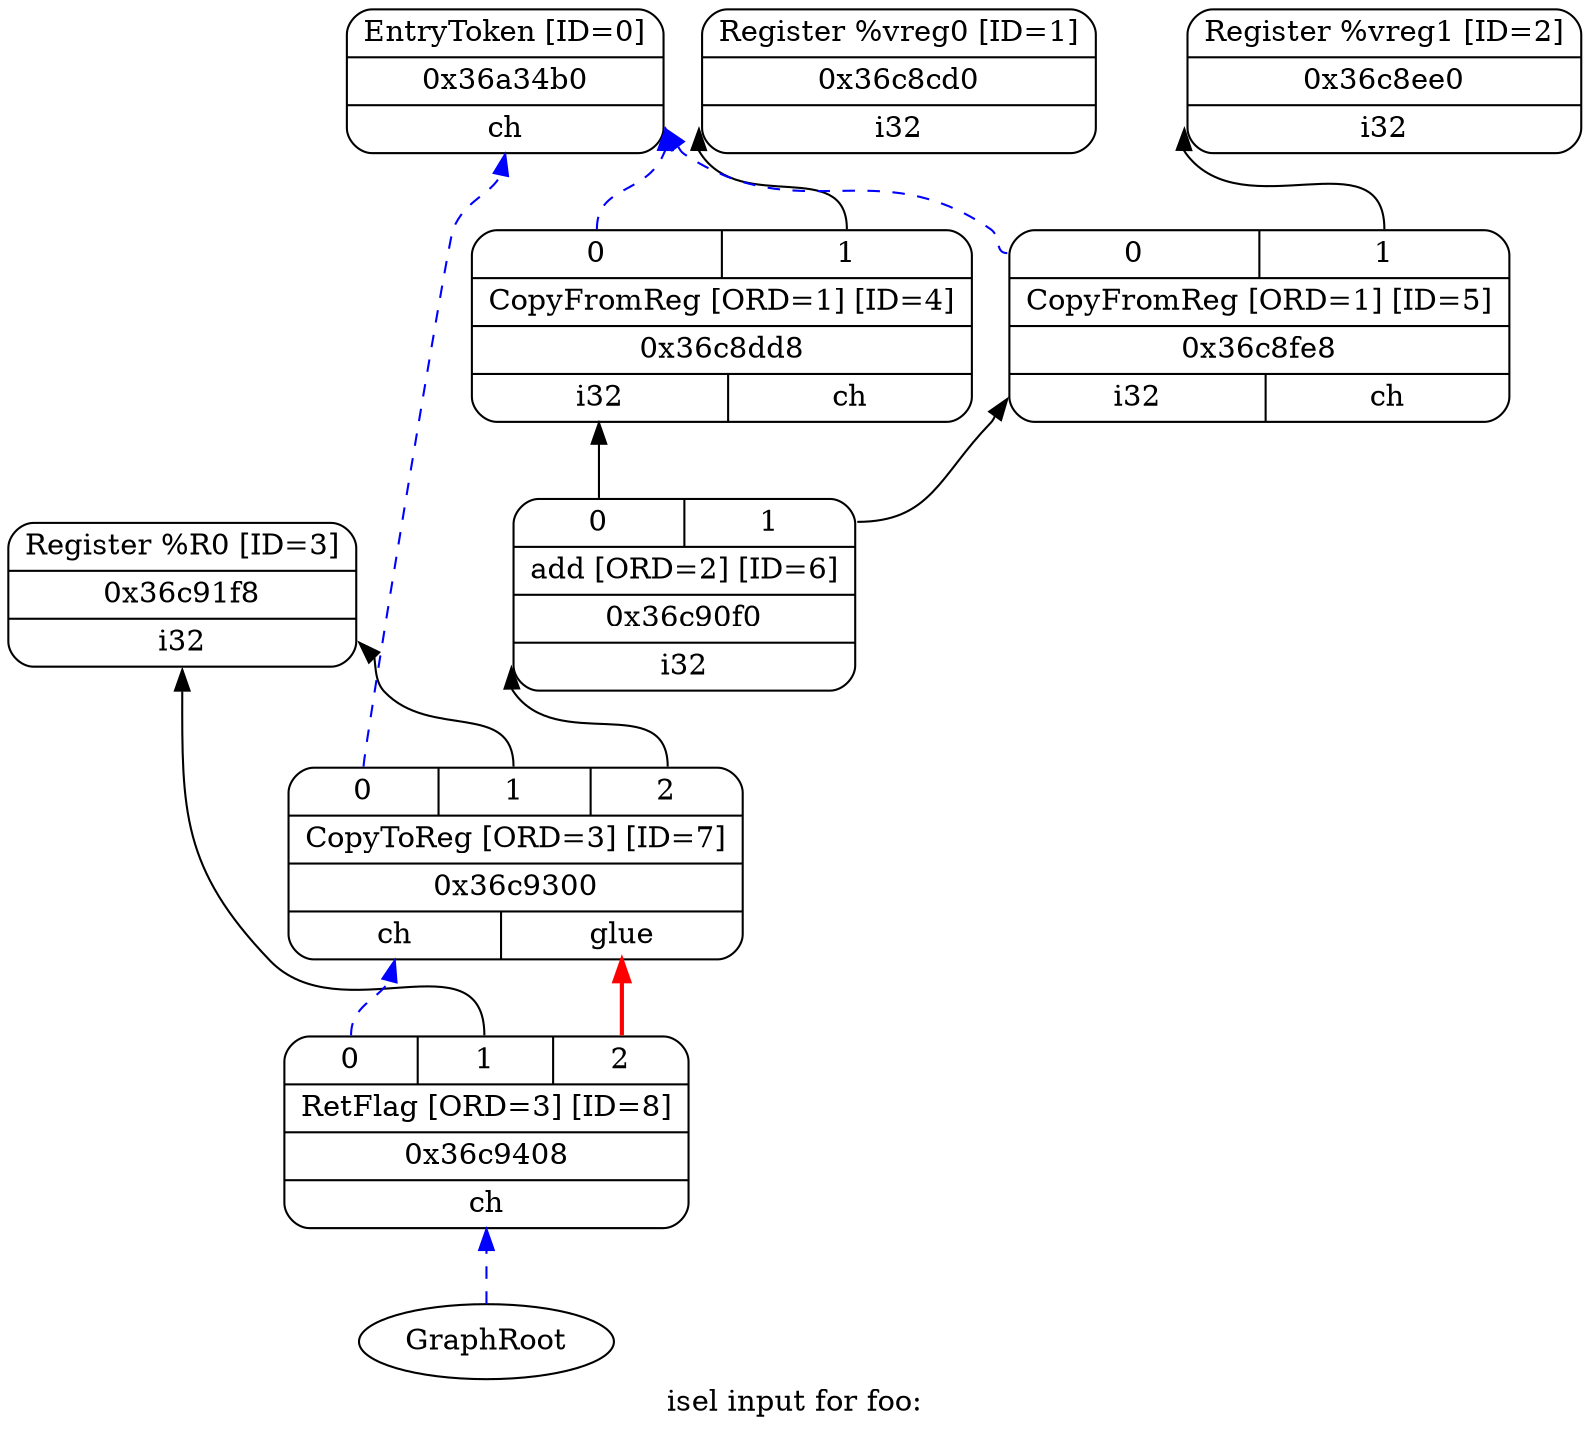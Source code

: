 digraph "isel input for foo:" {
	rankdir="BT";
	label="isel input for foo:";

	Node0x36a34b0 [shape=record,shape=Mrecord,label="{EntryToken [ID=0]|0x36a34b0|{<d0>ch}}"];
	Node0x36c8cd0 [shape=record,shape=Mrecord,label="{Register %vreg0 [ID=1]|0x36c8cd0|{<d0>i32}}"];
	Node0x36c8ee0 [shape=record,shape=Mrecord,label="{Register %vreg1 [ID=2]|0x36c8ee0|{<d0>i32}}"];
	Node0x36c91f8 [shape=record,shape=Mrecord,label="{Register %R0 [ID=3]|0x36c91f8|{<d0>i32}}"];
	Node0x36c8dd8 [shape=record,shape=Mrecord,label="{{<s0>0|<s1>1}|CopyFromReg [ORD=1] [ID=4]|0x36c8dd8|{<d0>i32|<d1>ch}}"];
	Node0x36c8dd8:s0 -> Node0x36a34b0:d0[color=blue,style=dashed];
	Node0x36c8dd8:s1 -> Node0x36c8cd0:d0;
	Node0x36c8fe8 [shape=record,shape=Mrecord,label="{{<s0>0|<s1>1}|CopyFromReg [ORD=1] [ID=5]|0x36c8fe8|{<d0>i32|<d1>ch}}"];
	Node0x36c8fe8:s0 -> Node0x36a34b0:d0[color=blue,style=dashed];
	Node0x36c8fe8:s1 -> Node0x36c8ee0:d0;
	Node0x36c90f0 [shape=record,shape=Mrecord,label="{{<s0>0|<s1>1}|add [ORD=2] [ID=6]|0x36c90f0|{<d0>i32}}"];
	Node0x36c90f0:s0 -> Node0x36c8dd8:d0;
	Node0x36c90f0:s1 -> Node0x36c8fe8:d0;
	Node0x36c9300 [shape=record,shape=Mrecord,label="{{<s0>0|<s1>1|<s2>2}|CopyToReg [ORD=3] [ID=7]|0x36c9300|{<d0>ch|<d1>glue}}"];
	Node0x36c9300:s0 -> Node0x36a34b0:d0[color=blue,style=dashed];
	Node0x36c9300:s1 -> Node0x36c91f8:d0;
	Node0x36c9300:s2 -> Node0x36c90f0:d0;
	Node0x36c9408 [shape=record,shape=Mrecord,label="{{<s0>0|<s1>1|<s2>2}|RetFlag [ORD=3] [ID=8]|0x36c9408|{<d0>ch}}"];
	Node0x36c9408:s0 -> Node0x36c9300:d0[color=blue,style=dashed];
	Node0x36c9408:s1 -> Node0x36c91f8:d0;
	Node0x36c9408:s2 -> Node0x36c9300:d1[color=red,style=bold];
	Node0x0[ plaintext=circle, label ="GraphRoot"];
	Node0x0 -> Node0x36c9408:d0[color=blue,style=dashed];
}
